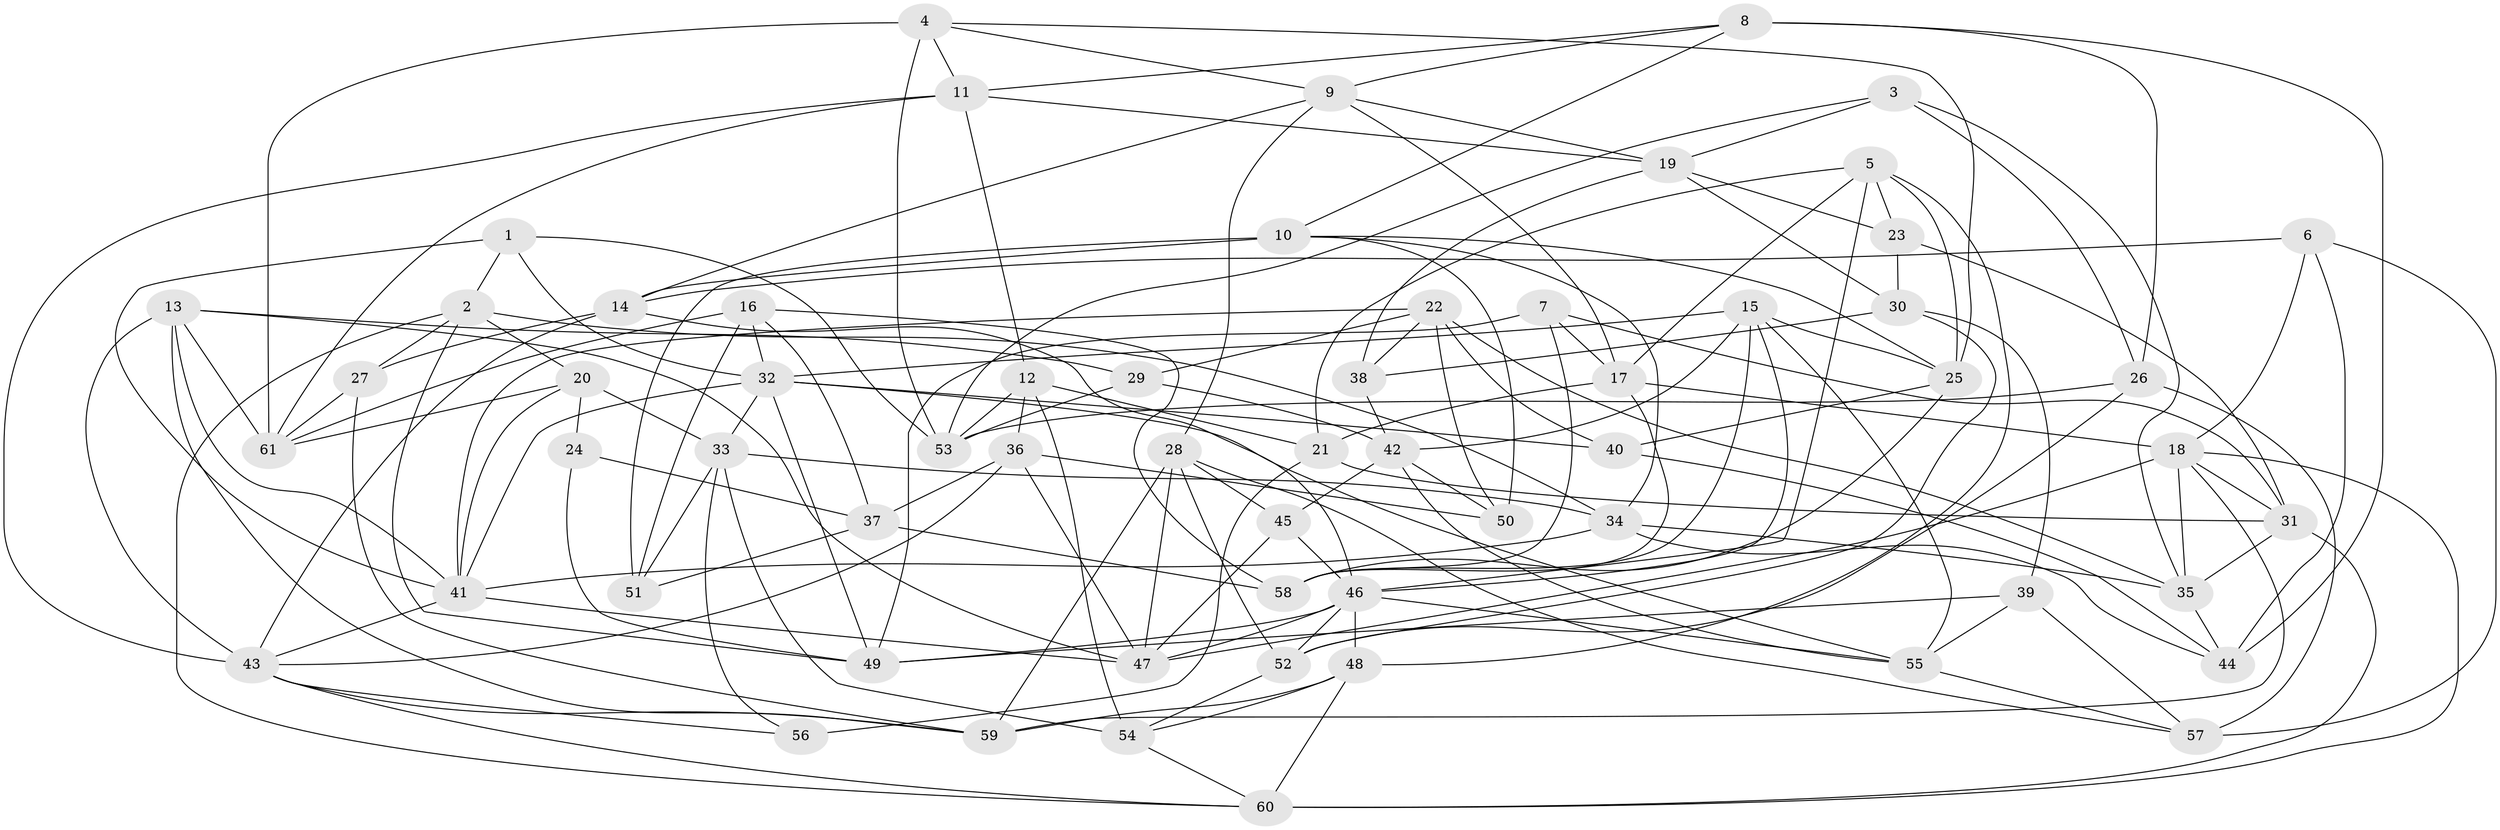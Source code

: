 // original degree distribution, {4: 1.0}
// Generated by graph-tools (version 1.1) at 2025/38/03/04/25 23:38:11]
// undirected, 61 vertices, 165 edges
graph export_dot {
  node [color=gray90,style=filled];
  1;
  2;
  3;
  4;
  5;
  6;
  7;
  8;
  9;
  10;
  11;
  12;
  13;
  14;
  15;
  16;
  17;
  18;
  19;
  20;
  21;
  22;
  23;
  24;
  25;
  26;
  27;
  28;
  29;
  30;
  31;
  32;
  33;
  34;
  35;
  36;
  37;
  38;
  39;
  40;
  41;
  42;
  43;
  44;
  45;
  46;
  47;
  48;
  49;
  50;
  51;
  52;
  53;
  54;
  55;
  56;
  57;
  58;
  59;
  60;
  61;
  1 -- 2 [weight=1.0];
  1 -- 32 [weight=1.0];
  1 -- 41 [weight=1.0];
  1 -- 53 [weight=1.0];
  2 -- 20 [weight=1.0];
  2 -- 27 [weight=1.0];
  2 -- 34 [weight=1.0];
  2 -- 49 [weight=1.0];
  2 -- 60 [weight=1.0];
  3 -- 19 [weight=1.0];
  3 -- 26 [weight=1.0];
  3 -- 35 [weight=1.0];
  3 -- 53 [weight=1.0];
  4 -- 9 [weight=1.0];
  4 -- 11 [weight=1.0];
  4 -- 25 [weight=1.0];
  4 -- 53 [weight=1.0];
  4 -- 61 [weight=2.0];
  5 -- 17 [weight=1.0];
  5 -- 21 [weight=1.0];
  5 -- 23 [weight=1.0];
  5 -- 25 [weight=1.0];
  5 -- 46 [weight=1.0];
  5 -- 48 [weight=1.0];
  6 -- 14 [weight=1.0];
  6 -- 18 [weight=1.0];
  6 -- 44 [weight=1.0];
  6 -- 57 [weight=1.0];
  7 -- 17 [weight=1.0];
  7 -- 31 [weight=1.0];
  7 -- 49 [weight=1.0];
  7 -- 58 [weight=1.0];
  8 -- 9 [weight=1.0];
  8 -- 10 [weight=1.0];
  8 -- 11 [weight=1.0];
  8 -- 26 [weight=1.0];
  8 -- 44 [weight=2.0];
  9 -- 14 [weight=1.0];
  9 -- 17 [weight=1.0];
  9 -- 19 [weight=1.0];
  9 -- 28 [weight=1.0];
  10 -- 14 [weight=1.0];
  10 -- 25 [weight=1.0];
  10 -- 34 [weight=1.0];
  10 -- 50 [weight=1.0];
  10 -- 51 [weight=1.0];
  11 -- 12 [weight=1.0];
  11 -- 19 [weight=1.0];
  11 -- 43 [weight=1.0];
  11 -- 61 [weight=1.0];
  12 -- 21 [weight=1.0];
  12 -- 36 [weight=1.0];
  12 -- 53 [weight=1.0];
  12 -- 54 [weight=2.0];
  13 -- 29 [weight=1.0];
  13 -- 41 [weight=1.0];
  13 -- 43 [weight=1.0];
  13 -- 47 [weight=1.0];
  13 -- 59 [weight=1.0];
  13 -- 61 [weight=1.0];
  14 -- 27 [weight=1.0];
  14 -- 43 [weight=1.0];
  14 -- 46 [weight=1.0];
  15 -- 25 [weight=1.0];
  15 -- 32 [weight=1.0];
  15 -- 42 [weight=1.0];
  15 -- 46 [weight=1.0];
  15 -- 55 [weight=1.0];
  15 -- 58 [weight=1.0];
  16 -- 32 [weight=1.0];
  16 -- 37 [weight=1.0];
  16 -- 51 [weight=1.0];
  16 -- 58 [weight=1.0];
  16 -- 61 [weight=2.0];
  17 -- 18 [weight=1.0];
  17 -- 21 [weight=1.0];
  17 -- 58 [weight=1.0];
  18 -- 31 [weight=1.0];
  18 -- 35 [weight=1.0];
  18 -- 47 [weight=2.0];
  18 -- 59 [weight=1.0];
  18 -- 60 [weight=1.0];
  19 -- 23 [weight=1.0];
  19 -- 30 [weight=1.0];
  19 -- 38 [weight=1.0];
  20 -- 24 [weight=2.0];
  20 -- 33 [weight=1.0];
  20 -- 41 [weight=1.0];
  20 -- 61 [weight=1.0];
  21 -- 31 [weight=1.0];
  21 -- 56 [weight=2.0];
  22 -- 29 [weight=1.0];
  22 -- 35 [weight=1.0];
  22 -- 38 [weight=1.0];
  22 -- 40 [weight=1.0];
  22 -- 41 [weight=1.0];
  22 -- 50 [weight=1.0];
  23 -- 30 [weight=1.0];
  23 -- 31 [weight=1.0];
  24 -- 37 [weight=1.0];
  24 -- 49 [weight=1.0];
  25 -- 40 [weight=1.0];
  25 -- 58 [weight=1.0];
  26 -- 52 [weight=1.0];
  26 -- 53 [weight=1.0];
  26 -- 57 [weight=2.0];
  27 -- 59 [weight=1.0];
  27 -- 61 [weight=1.0];
  28 -- 45 [weight=1.0];
  28 -- 47 [weight=1.0];
  28 -- 52 [weight=1.0];
  28 -- 57 [weight=1.0];
  28 -- 59 [weight=1.0];
  29 -- 42 [weight=1.0];
  29 -- 53 [weight=1.0];
  30 -- 38 [weight=1.0];
  30 -- 39 [weight=1.0];
  30 -- 52 [weight=2.0];
  31 -- 35 [weight=1.0];
  31 -- 60 [weight=1.0];
  32 -- 33 [weight=1.0];
  32 -- 40 [weight=1.0];
  32 -- 41 [weight=1.0];
  32 -- 49 [weight=1.0];
  32 -- 55 [weight=1.0];
  33 -- 34 [weight=1.0];
  33 -- 51 [weight=1.0];
  33 -- 54 [weight=1.0];
  33 -- 56 [weight=1.0];
  34 -- 35 [weight=1.0];
  34 -- 41 [weight=1.0];
  34 -- 44 [weight=1.0];
  35 -- 44 [weight=1.0];
  36 -- 37 [weight=2.0];
  36 -- 43 [weight=1.0];
  36 -- 47 [weight=1.0];
  36 -- 50 [weight=1.0];
  37 -- 51 [weight=1.0];
  37 -- 58 [weight=1.0];
  38 -- 42 [weight=1.0];
  39 -- 49 [weight=1.0];
  39 -- 55 [weight=1.0];
  39 -- 57 [weight=1.0];
  40 -- 44 [weight=1.0];
  41 -- 43 [weight=1.0];
  41 -- 47 [weight=1.0];
  42 -- 45 [weight=1.0];
  42 -- 50 [weight=1.0];
  42 -- 55 [weight=1.0];
  43 -- 56 [weight=1.0];
  43 -- 59 [weight=1.0];
  43 -- 60 [weight=1.0];
  45 -- 46 [weight=1.0];
  45 -- 47 [weight=1.0];
  46 -- 47 [weight=1.0];
  46 -- 48 [weight=2.0];
  46 -- 49 [weight=1.0];
  46 -- 52 [weight=1.0];
  46 -- 55 [weight=1.0];
  48 -- 54 [weight=1.0];
  48 -- 59 [weight=1.0];
  48 -- 60 [weight=1.0];
  52 -- 54 [weight=1.0];
  54 -- 60 [weight=1.0];
  55 -- 57 [weight=1.0];
}
